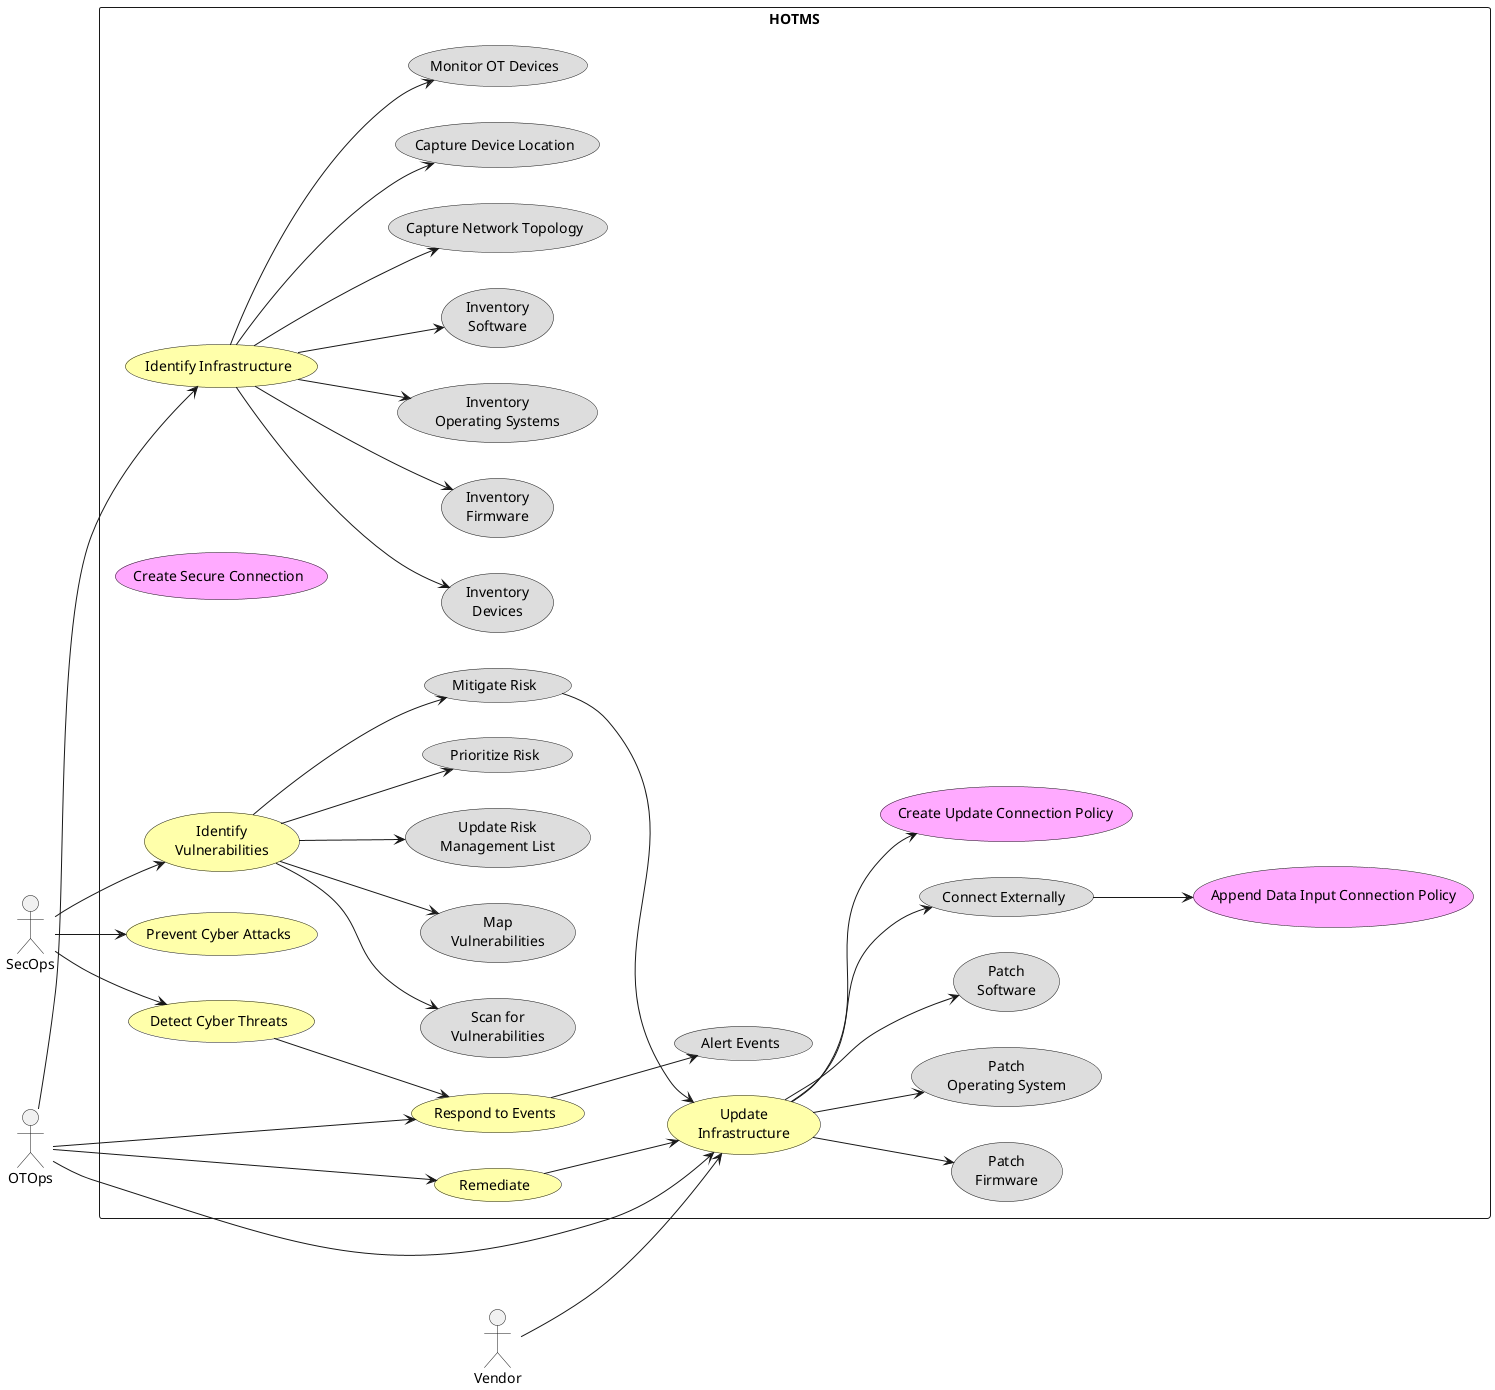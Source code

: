 @startuml
Actor OTOps
Actor SecOps
Actor Vendor

left to right direction

rectangle "HOTMS"  {
    usecase "Identify Infrastructure" as II #ffffaa
    usecase "Inventory\nDevices" as IIid #dddddd
    usecase "Inventory\nFirmware" as IIif #dddddd
    usecase "Inventory\nOperating Systems" as IIios #dddddd
    usecase "Inventory\nSoftware" as IIis #dddddd
    usecase "Capture Network Topology" as IIcnt #dddddd
    usecase "Capture Device Location" as IIcdl #dddddd
    usecase "Monitor OT Devices"  as IImod #dddddd
    II --> IIid
    II --> IIif
    II --> IIios
    II --> IIis
    II --> IImod
    II --> IIcnt
    II --> IIcdl

    usecase "Update\nInfrastructure" as UI #ffffaa
    usecase "Patch\nFirmware" as UIpf #dddddd
    usecase "Patch\nOperating System" as UIpos #dddddd
    usecase "Patch\nSoftware" as UIps #dddddd
    usecase "Connect Externally" as UIce #dddddd
    usecase "Create Update Connection Policy" as UISCUCP #ffaaff
    usecase "Append Data Input Connection Policy" as UIADICP #ffaaff
    usecase "Create Secure Connection" as UICSC #ffaaff
    UI --> UIpf
    UI --> UIpos
    UI --> UIps
    UI --> UIce
    UI --> UISCUCP
    UIce --> UIADICP

    usecase "Identify\nVulnerabilities" as IV #ffffaa
    usecase "Scan for\nVulnerabilities" as IVsv #dddddd
    usecase "Map\nVulnerabilities" as IVmv #dddddd
    usecase "Update Risk\nManagement List" as IVurml #dddddd
    usecase "Prioritize Risk" as IVpr #dddddd
    usecase "Mitigate Risk" as IVmr #dddddd
    IV --> IVsv
    IV --> IVmv
    IV --> IVurml
    IV --> IVpr
    IV --> IVmr

    usecase "Prevent Cyber Attacks" as PCA #ffffaa
    usecase "Detect Cyber Threats" as DCT #ffffaa

    usecase "Respond to Events" as RE #ffffaa
    usecase "Alert Events" as REae #dddddd
    RE --> REae

    usecase "Remediate" as R #ffffaa
}
Vendor --> UI
OTOps --> II
OTOps --> UI
SecOps --> IV
SecOps --> PCA
SecOps --> DCT
OTOps --> RE
OTOps --> R
R --> UI
DCT --> RE
IVmr --> UI

@enduml
